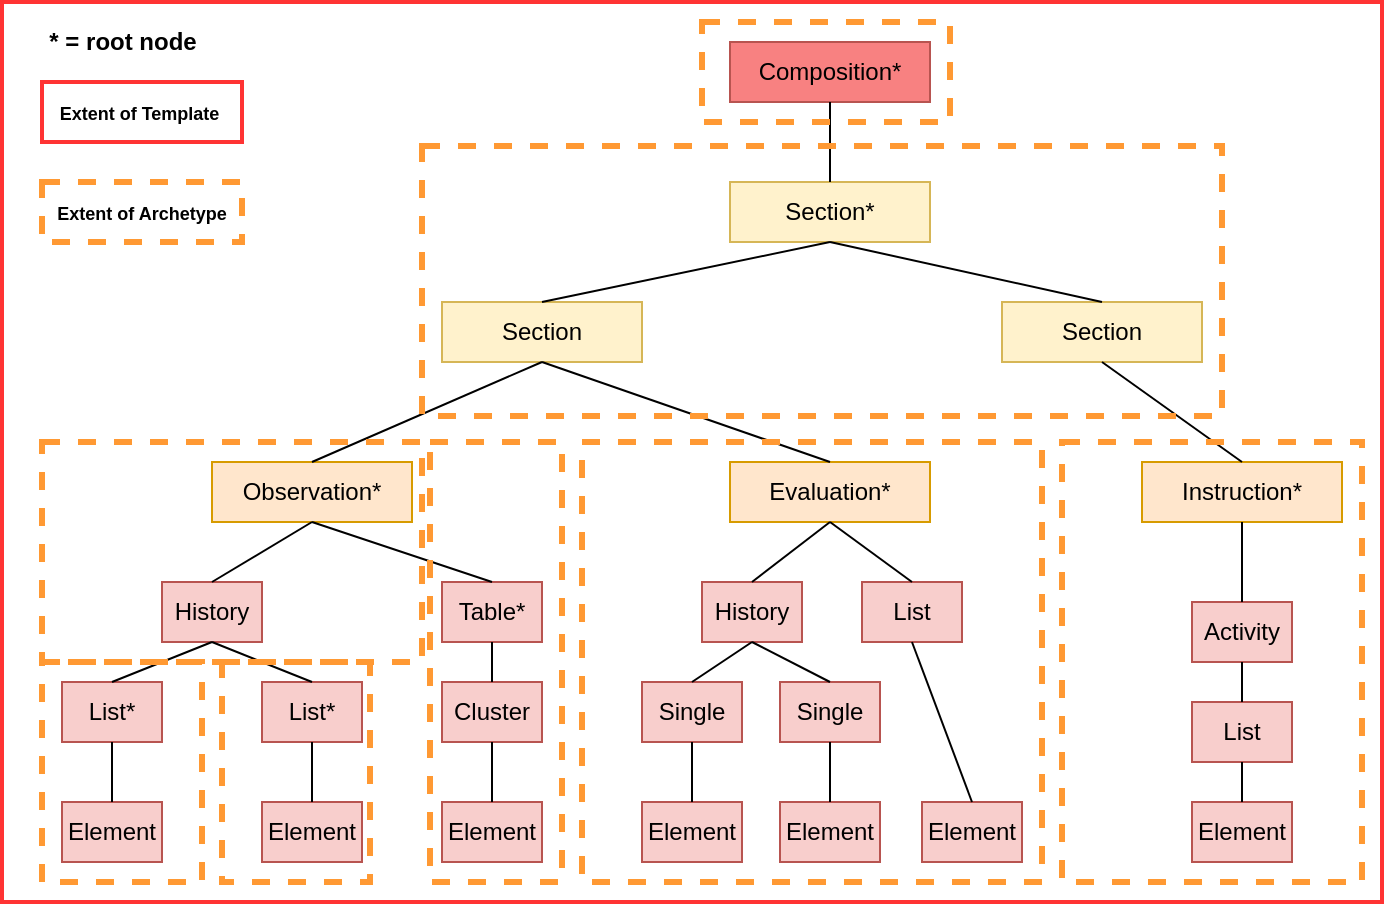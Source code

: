 <mxfile version="14.5.7" type="github">
  <diagram id="IPCBB0qWOUIcppZXgsuR" name="Page-1">
    <mxGraphModel dx="1314" dy="662" grid="1" gridSize="10" guides="1" tooltips="1" connect="1" arrows="1" fold="1" page="1" pageScale="1" pageWidth="827" pageHeight="1169" math="0" shadow="0">
      <root>
        <mxCell id="0" />
        <mxCell id="1" parent="0" />
        <mxCell id="gjU6LSWgoppcO-mj4OVa-59" value="" style="rounded=0;whiteSpace=wrap;html=1;fillColor=none;strokeWidth=2;strokeColor=#FF3333;" vertex="1" parent="1">
          <mxGeometry x="-50" y="680" width="690" height="450" as="geometry" />
        </mxCell>
        <mxCell id="gjU6LSWgoppcO-mj4OVa-3" value="Composition*" style="rounded=0;whiteSpace=wrap;html=1;strokeColor=#b85450;fillColor=#F88181;" vertex="1" parent="1">
          <mxGeometry x="314" y="700" width="100" height="30" as="geometry" />
        </mxCell>
        <mxCell id="gjU6LSWgoppcO-mj4OVa-5" value="Section*" style="rounded=0;whiteSpace=wrap;html=1;fillColor=#fff2cc;strokeColor=#d6b656;" vertex="1" parent="1">
          <mxGeometry x="314" y="770" width="100" height="30" as="geometry" />
        </mxCell>
        <mxCell id="gjU6LSWgoppcO-mj4OVa-6" value="Section" style="rounded=0;whiteSpace=wrap;html=1;fillColor=#fff2cc;strokeColor=#d6b656;" vertex="1" parent="1">
          <mxGeometry x="170" y="830" width="100" height="30" as="geometry" />
        </mxCell>
        <mxCell id="gjU6LSWgoppcO-mj4OVa-7" value="Observation*" style="rounded=0;whiteSpace=wrap;html=1;fillColor=#ffe6cc;strokeColor=#d79b00;" vertex="1" parent="1">
          <mxGeometry x="55" y="910" width="100" height="30" as="geometry" />
        </mxCell>
        <mxCell id="gjU6LSWgoppcO-mj4OVa-8" value="Evaluation*" style="rounded=0;whiteSpace=wrap;html=1;fillColor=#ffe6cc;strokeColor=#d79b00;" vertex="1" parent="1">
          <mxGeometry x="314" y="910" width="100" height="30" as="geometry" />
        </mxCell>
        <mxCell id="gjU6LSWgoppcO-mj4OVa-9" value="Instruction*" style="rounded=0;whiteSpace=wrap;html=1;fillColor=#ffe6cc;strokeColor=#d79b00;" vertex="1" parent="1">
          <mxGeometry x="520" y="910" width="100" height="30" as="geometry" />
        </mxCell>
        <mxCell id="gjU6LSWgoppcO-mj4OVa-10" value="Section" style="rounded=0;whiteSpace=wrap;html=1;fillColor=#fff2cc;strokeColor=#d6b656;" vertex="1" parent="1">
          <mxGeometry x="450" y="830" width="100" height="30" as="geometry" />
        </mxCell>
        <mxCell id="gjU6LSWgoppcO-mj4OVa-11" value="History" style="rounded=0;whiteSpace=wrap;html=1;strokeColor=#b85450;fillColor=#f8cecc;" vertex="1" parent="1">
          <mxGeometry x="30" y="970" width="50" height="30" as="geometry" />
        </mxCell>
        <mxCell id="gjU6LSWgoppcO-mj4OVa-12" value="History" style="rounded=0;whiteSpace=wrap;html=1;fillColor=#f8cecc;strokeColor=#b85450;" vertex="1" parent="1">
          <mxGeometry x="300" y="970" width="50" height="30" as="geometry" />
        </mxCell>
        <mxCell id="gjU6LSWgoppcO-mj4OVa-13" value="List" style="rounded=0;whiteSpace=wrap;html=1;fillColor=#f8cecc;strokeColor=#b85450;" vertex="1" parent="1">
          <mxGeometry x="380" y="970" width="50" height="30" as="geometry" />
        </mxCell>
        <mxCell id="gjU6LSWgoppcO-mj4OVa-14" value="Single" style="rounded=0;whiteSpace=wrap;html=1;fillColor=#f8cecc;strokeColor=#b85450;" vertex="1" parent="1">
          <mxGeometry x="270" y="1020" width="50" height="30" as="geometry" />
        </mxCell>
        <mxCell id="gjU6LSWgoppcO-mj4OVa-15" value="Single" style="rounded=0;whiteSpace=wrap;html=1;fillColor=#f8cecc;strokeColor=#b85450;" vertex="1" parent="1">
          <mxGeometry x="339" y="1020" width="50" height="30" as="geometry" />
        </mxCell>
        <mxCell id="gjU6LSWgoppcO-mj4OVa-16" style="edgeStyle=orthogonalEdgeStyle;rounded=0;orthogonalLoop=1;jettySize=auto;html=1;exitX=0.5;exitY=1;exitDx=0;exitDy=0;fillColor=#f8cecc;strokeColor=#b85450;" edge="1" parent="1" source="gjU6LSWgoppcO-mj4OVa-14" target="gjU6LSWgoppcO-mj4OVa-14">
          <mxGeometry relative="1" as="geometry" />
        </mxCell>
        <mxCell id="gjU6LSWgoppcO-mj4OVa-17" value="Element" style="rounded=0;whiteSpace=wrap;html=1;fillColor=#f8cecc;strokeColor=#b85450;" vertex="1" parent="1">
          <mxGeometry x="270" y="1080" width="50" height="30" as="geometry" />
        </mxCell>
        <mxCell id="gjU6LSWgoppcO-mj4OVa-18" value="Element" style="rounded=0;whiteSpace=wrap;html=1;fillColor=#f8cecc;strokeColor=#b85450;" vertex="1" parent="1">
          <mxGeometry x="339" y="1080" width="50" height="30" as="geometry" />
        </mxCell>
        <mxCell id="gjU6LSWgoppcO-mj4OVa-19" value="Element" style="rounded=0;whiteSpace=wrap;html=1;fillColor=#f8cecc;strokeColor=#b85450;" vertex="1" parent="1">
          <mxGeometry x="410" y="1080" width="50" height="30" as="geometry" />
        </mxCell>
        <mxCell id="gjU6LSWgoppcO-mj4OVa-20" value="Element" style="rounded=0;whiteSpace=wrap;html=1;fillColor=#f8cecc;strokeColor=#b85450;" vertex="1" parent="1">
          <mxGeometry x="545" y="1080" width="50" height="30" as="geometry" />
        </mxCell>
        <mxCell id="gjU6LSWgoppcO-mj4OVa-21" value="List" style="rounded=0;whiteSpace=wrap;html=1;fillColor=#f8cecc;strokeColor=#b85450;" vertex="1" parent="1">
          <mxGeometry x="545" y="1030" width="50" height="30" as="geometry" />
        </mxCell>
        <mxCell id="gjU6LSWgoppcO-mj4OVa-22" value="Activity" style="rounded=0;whiteSpace=wrap;html=1;fillColor=#f8cecc;strokeColor=#b85450;" vertex="1" parent="1">
          <mxGeometry x="545" y="980" width="50" height="30" as="geometry" />
        </mxCell>
        <mxCell id="gjU6LSWgoppcO-mj4OVa-23" value="Table*" style="rounded=0;whiteSpace=wrap;html=1;fillColor=#f8cecc;strokeColor=#b85450;" vertex="1" parent="1">
          <mxGeometry x="170" y="970" width="50" height="30" as="geometry" />
        </mxCell>
        <mxCell id="gjU6LSWgoppcO-mj4OVa-24" value="List*" style="rounded=0;whiteSpace=wrap;html=1;fillColor=#f8cecc;strokeColor=#b85450;" vertex="1" parent="1">
          <mxGeometry x="-20" y="1020" width="50" height="30" as="geometry" />
        </mxCell>
        <mxCell id="gjU6LSWgoppcO-mj4OVa-25" value="List*" style="rounded=0;whiteSpace=wrap;html=1;fillColor=#f8cecc;strokeColor=#b85450;" vertex="1" parent="1">
          <mxGeometry x="80" y="1020" width="50" height="30" as="geometry" />
        </mxCell>
        <mxCell id="gjU6LSWgoppcO-mj4OVa-26" value="Element" style="rounded=0;whiteSpace=wrap;html=1;fillColor=#f8cecc;strokeColor=#b85450;" vertex="1" parent="1">
          <mxGeometry x="-20" y="1080" width="50" height="30" as="geometry" />
        </mxCell>
        <mxCell id="gjU6LSWgoppcO-mj4OVa-27" value="Element" style="rounded=0;whiteSpace=wrap;html=1;fillColor=#f8cecc;strokeColor=#b85450;" vertex="1" parent="1">
          <mxGeometry x="80" y="1080" width="50" height="30" as="geometry" />
        </mxCell>
        <mxCell id="gjU6LSWgoppcO-mj4OVa-29" value="Cluster" style="rounded=0;whiteSpace=wrap;html=1;fillColor=#f8cecc;strokeColor=#b85450;" vertex="1" parent="1">
          <mxGeometry x="170" y="1020" width="50" height="30" as="geometry" />
        </mxCell>
        <mxCell id="gjU6LSWgoppcO-mj4OVa-30" value="Element" style="rounded=0;whiteSpace=wrap;html=1;fillColor=#f8cecc;strokeColor=#b85450;" vertex="1" parent="1">
          <mxGeometry x="170" y="1080" width="50" height="30" as="geometry" />
        </mxCell>
        <mxCell id="gjU6LSWgoppcO-mj4OVa-32" value="" style="endArrow=none;html=1;entryX=0.5;entryY=1;entryDx=0;entryDy=0;exitX=0.5;exitY=0;exitDx=0;exitDy=0;" edge="1" parent="1" source="gjU6LSWgoppcO-mj4OVa-5" target="gjU6LSWgoppcO-mj4OVa-3">
          <mxGeometry width="50" height="50" relative="1" as="geometry">
            <mxPoint x="250" y="970" as="sourcePoint" />
            <mxPoint x="300" y="920" as="targetPoint" />
            <Array as="points" />
          </mxGeometry>
        </mxCell>
        <mxCell id="gjU6LSWgoppcO-mj4OVa-33" value="" style="endArrow=none;html=1;entryX=0.5;entryY=1;entryDx=0;entryDy=0;exitX=0.5;exitY=0;exitDx=0;exitDy=0;" edge="1" parent="1" source="gjU6LSWgoppcO-mj4OVa-6" target="gjU6LSWgoppcO-mj4OVa-5">
          <mxGeometry width="50" height="50" relative="1" as="geometry">
            <mxPoint x="250" y="970" as="sourcePoint" />
            <mxPoint x="300" y="920" as="targetPoint" />
          </mxGeometry>
        </mxCell>
        <mxCell id="gjU6LSWgoppcO-mj4OVa-35" value="" style="endArrow=none;html=1;entryX=0.5;entryY=1;entryDx=0;entryDy=0;exitX=0.5;exitY=0;exitDx=0;exitDy=0;" edge="1" parent="1" source="gjU6LSWgoppcO-mj4OVa-10" target="gjU6LSWgoppcO-mj4OVa-5">
          <mxGeometry width="50" height="50" relative="1" as="geometry">
            <mxPoint x="250" y="970" as="sourcePoint" />
            <mxPoint x="300" y="920" as="targetPoint" />
          </mxGeometry>
        </mxCell>
        <mxCell id="gjU6LSWgoppcO-mj4OVa-36" value="" style="endArrow=none;html=1;entryX=0.5;entryY=1;entryDx=0;entryDy=0;exitX=0.5;exitY=0;exitDx=0;exitDy=0;" edge="1" parent="1" source="gjU6LSWgoppcO-mj4OVa-7" target="gjU6LSWgoppcO-mj4OVa-6">
          <mxGeometry width="50" height="50" relative="1" as="geometry">
            <mxPoint x="250" y="970" as="sourcePoint" />
            <mxPoint x="300" y="920" as="targetPoint" />
          </mxGeometry>
        </mxCell>
        <mxCell id="gjU6LSWgoppcO-mj4OVa-37" value="" style="endArrow=none;html=1;exitX=0.5;exitY=0;exitDx=0;exitDy=0;entryX=0.5;entryY=1;entryDx=0;entryDy=0;" edge="1" parent="1" source="gjU6LSWgoppcO-mj4OVa-11" target="gjU6LSWgoppcO-mj4OVa-7">
          <mxGeometry width="50" height="50" relative="1" as="geometry">
            <mxPoint x="50" y="970" as="sourcePoint" />
            <mxPoint x="100" y="920" as="targetPoint" />
          </mxGeometry>
        </mxCell>
        <mxCell id="gjU6LSWgoppcO-mj4OVa-38" value="" style="endArrow=none;html=1;entryX=0.5;entryY=1;entryDx=0;entryDy=0;exitX=0.5;exitY=0;exitDx=0;exitDy=0;" edge="1" parent="1" source="gjU6LSWgoppcO-mj4OVa-23" target="gjU6LSWgoppcO-mj4OVa-7">
          <mxGeometry width="50" height="50" relative="1" as="geometry">
            <mxPoint x="50" y="970" as="sourcePoint" />
            <mxPoint x="100" y="920" as="targetPoint" />
          </mxGeometry>
        </mxCell>
        <mxCell id="gjU6LSWgoppcO-mj4OVa-39" value="" style="endArrow=none;html=1;entryX=0.5;entryY=1;entryDx=0;entryDy=0;exitX=0.5;exitY=0;exitDx=0;exitDy=0;" edge="1" parent="1" source="gjU6LSWgoppcO-mj4OVa-24" target="gjU6LSWgoppcO-mj4OVa-11">
          <mxGeometry width="50" height="50" relative="1" as="geometry">
            <mxPoint x="50" y="970" as="sourcePoint" />
            <mxPoint x="100" y="920" as="targetPoint" />
          </mxGeometry>
        </mxCell>
        <mxCell id="gjU6LSWgoppcO-mj4OVa-40" value="" style="endArrow=none;html=1;exitX=0.5;exitY=0;exitDx=0;exitDy=0;entryX=0.5;entryY=1;entryDx=0;entryDy=0;" edge="1" parent="1" source="gjU6LSWgoppcO-mj4OVa-26" target="gjU6LSWgoppcO-mj4OVa-24">
          <mxGeometry width="50" height="50" relative="1" as="geometry">
            <mxPoint x="50" y="970" as="sourcePoint" />
            <mxPoint x="100" y="920" as="targetPoint" />
          </mxGeometry>
        </mxCell>
        <mxCell id="gjU6LSWgoppcO-mj4OVa-41" value="" style="endArrow=none;html=1;exitX=0.5;exitY=0;exitDx=0;exitDy=0;entryX=0.5;entryY=1;entryDx=0;entryDy=0;" edge="1" parent="1" source="gjU6LSWgoppcO-mj4OVa-27" target="gjU6LSWgoppcO-mj4OVa-25">
          <mxGeometry width="50" height="50" relative="1" as="geometry">
            <mxPoint x="50" y="970" as="sourcePoint" />
            <mxPoint x="100" y="920" as="targetPoint" />
          </mxGeometry>
        </mxCell>
        <mxCell id="gjU6LSWgoppcO-mj4OVa-42" value="" style="endArrow=none;html=1;entryX=0.5;entryY=1;entryDx=0;entryDy=0;exitX=0.5;exitY=0;exitDx=0;exitDy=0;" edge="1" parent="1" source="gjU6LSWgoppcO-mj4OVa-25" target="gjU6LSWgoppcO-mj4OVa-11">
          <mxGeometry width="50" height="50" relative="1" as="geometry">
            <mxPoint x="50" y="970" as="sourcePoint" />
            <mxPoint x="100" y="920" as="targetPoint" />
          </mxGeometry>
        </mxCell>
        <mxCell id="gjU6LSWgoppcO-mj4OVa-43" value="" style="endArrow=none;html=1;entryX=0.5;entryY=1;entryDx=0;entryDy=0;exitX=0.5;exitY=0;exitDx=0;exitDy=0;" edge="1" parent="1" source="gjU6LSWgoppcO-mj4OVa-29" target="gjU6LSWgoppcO-mj4OVa-23">
          <mxGeometry width="50" height="50" relative="1" as="geometry">
            <mxPoint x="50" y="970" as="sourcePoint" />
            <mxPoint x="100" y="920" as="targetPoint" />
          </mxGeometry>
        </mxCell>
        <mxCell id="gjU6LSWgoppcO-mj4OVa-44" value="" style="endArrow=none;html=1;entryX=0.5;entryY=1;entryDx=0;entryDy=0;exitX=0.5;exitY=0;exitDx=0;exitDy=0;" edge="1" parent="1" source="gjU6LSWgoppcO-mj4OVa-30" target="gjU6LSWgoppcO-mj4OVa-29">
          <mxGeometry width="50" height="50" relative="1" as="geometry">
            <mxPoint x="50" y="970" as="sourcePoint" />
            <mxPoint x="100" y="920" as="targetPoint" />
          </mxGeometry>
        </mxCell>
        <mxCell id="gjU6LSWgoppcO-mj4OVa-45" value="" style="endArrow=none;html=1;entryX=0.5;entryY=1;entryDx=0;entryDy=0;exitX=0.5;exitY=0;exitDx=0;exitDy=0;" edge="1" parent="1" source="gjU6LSWgoppcO-mj4OVa-8" target="gjU6LSWgoppcO-mj4OVa-6">
          <mxGeometry width="50" height="50" relative="1" as="geometry">
            <mxPoint x="410" y="970" as="sourcePoint" />
            <mxPoint x="460" y="920" as="targetPoint" />
          </mxGeometry>
        </mxCell>
        <mxCell id="gjU6LSWgoppcO-mj4OVa-46" value="" style="endArrow=none;html=1;entryX=0.5;entryY=1;entryDx=0;entryDy=0;exitX=0.5;exitY=0;exitDx=0;exitDy=0;" edge="1" parent="1" source="gjU6LSWgoppcO-mj4OVa-12" target="gjU6LSWgoppcO-mj4OVa-8">
          <mxGeometry width="50" height="50" relative="1" as="geometry">
            <mxPoint x="410" y="970" as="sourcePoint" />
            <mxPoint x="460" y="920" as="targetPoint" />
          </mxGeometry>
        </mxCell>
        <mxCell id="gjU6LSWgoppcO-mj4OVa-47" value="" style="endArrow=none;html=1;entryX=0.5;entryY=1;entryDx=0;entryDy=0;exitX=0.5;exitY=0;exitDx=0;exitDy=0;" edge="1" parent="1" source="gjU6LSWgoppcO-mj4OVa-13" target="gjU6LSWgoppcO-mj4OVa-8">
          <mxGeometry width="50" height="50" relative="1" as="geometry">
            <mxPoint x="410" y="970" as="sourcePoint" />
            <mxPoint x="460" y="920" as="targetPoint" />
          </mxGeometry>
        </mxCell>
        <mxCell id="gjU6LSWgoppcO-mj4OVa-48" value="" style="endArrow=none;html=1;entryX=0.5;entryY=1;entryDx=0;entryDy=0;exitX=0.5;exitY=0;exitDx=0;exitDy=0;" edge="1" parent="1" source="gjU6LSWgoppcO-mj4OVa-14" target="gjU6LSWgoppcO-mj4OVa-12">
          <mxGeometry width="50" height="50" relative="1" as="geometry">
            <mxPoint x="410" y="970" as="sourcePoint" />
            <mxPoint x="460" y="920" as="targetPoint" />
          </mxGeometry>
        </mxCell>
        <mxCell id="gjU6LSWgoppcO-mj4OVa-49" value="" style="endArrow=none;html=1;entryX=0.5;entryY=1;entryDx=0;entryDy=0;exitX=0.5;exitY=0;exitDx=0;exitDy=0;" edge="1" parent="1" source="gjU6LSWgoppcO-mj4OVa-15" target="gjU6LSWgoppcO-mj4OVa-12">
          <mxGeometry width="50" height="50" relative="1" as="geometry">
            <mxPoint x="410" y="970" as="sourcePoint" />
            <mxPoint x="460" y="920" as="targetPoint" />
          </mxGeometry>
        </mxCell>
        <mxCell id="gjU6LSWgoppcO-mj4OVa-50" value="" style="endArrow=none;html=1;entryX=0.5;entryY=1;entryDx=0;entryDy=0;exitX=0.5;exitY=0;exitDx=0;exitDy=0;" edge="1" parent="1" source="gjU6LSWgoppcO-mj4OVa-17" target="gjU6LSWgoppcO-mj4OVa-14">
          <mxGeometry width="50" height="50" relative="1" as="geometry">
            <mxPoint x="410" y="970" as="sourcePoint" />
            <mxPoint x="460" y="920" as="targetPoint" />
          </mxGeometry>
        </mxCell>
        <mxCell id="gjU6LSWgoppcO-mj4OVa-51" value="" style="endArrow=none;html=1;entryX=0.5;entryY=1;entryDx=0;entryDy=0;exitX=0.5;exitY=0;exitDx=0;exitDy=0;" edge="1" parent="1" source="gjU6LSWgoppcO-mj4OVa-18" target="gjU6LSWgoppcO-mj4OVa-15">
          <mxGeometry width="50" height="50" relative="1" as="geometry">
            <mxPoint x="410" y="970" as="sourcePoint" />
            <mxPoint x="460" y="920" as="targetPoint" />
          </mxGeometry>
        </mxCell>
        <mxCell id="gjU6LSWgoppcO-mj4OVa-53" value="" style="endArrow=none;html=1;entryX=0.5;entryY=1;entryDx=0;entryDy=0;exitX=0.5;exitY=0;exitDx=0;exitDy=0;" edge="1" parent="1" source="gjU6LSWgoppcO-mj4OVa-19" target="gjU6LSWgoppcO-mj4OVa-13">
          <mxGeometry width="50" height="50" relative="1" as="geometry">
            <mxPoint x="410" y="970" as="sourcePoint" />
            <mxPoint x="460" y="920" as="targetPoint" />
          </mxGeometry>
        </mxCell>
        <mxCell id="gjU6LSWgoppcO-mj4OVa-54" value="" style="endArrow=none;html=1;entryX=0.5;entryY=1;entryDx=0;entryDy=0;exitX=0.5;exitY=0;exitDx=0;exitDy=0;" edge="1" parent="1" source="gjU6LSWgoppcO-mj4OVa-9" target="gjU6LSWgoppcO-mj4OVa-10">
          <mxGeometry width="50" height="50" relative="1" as="geometry">
            <mxPoint x="410" y="970" as="sourcePoint" />
            <mxPoint x="460" y="920" as="targetPoint" />
          </mxGeometry>
        </mxCell>
        <mxCell id="gjU6LSWgoppcO-mj4OVa-55" value="" style="endArrow=none;html=1;entryX=0.5;entryY=1;entryDx=0;entryDy=0;exitX=0.5;exitY=0;exitDx=0;exitDy=0;" edge="1" parent="1" source="gjU6LSWgoppcO-mj4OVa-22" target="gjU6LSWgoppcO-mj4OVa-9">
          <mxGeometry width="50" height="50" relative="1" as="geometry">
            <mxPoint x="410" y="970" as="sourcePoint" />
            <mxPoint x="460" y="920" as="targetPoint" />
          </mxGeometry>
        </mxCell>
        <mxCell id="gjU6LSWgoppcO-mj4OVa-57" value="" style="endArrow=none;html=1;entryX=0.5;entryY=1;entryDx=0;entryDy=0;exitX=0.5;exitY=0;exitDx=0;exitDy=0;" edge="1" parent="1" source="gjU6LSWgoppcO-mj4OVa-21" target="gjU6LSWgoppcO-mj4OVa-22">
          <mxGeometry width="50" height="50" relative="1" as="geometry">
            <mxPoint x="410" y="970" as="sourcePoint" />
            <mxPoint x="460" y="920" as="targetPoint" />
          </mxGeometry>
        </mxCell>
        <mxCell id="gjU6LSWgoppcO-mj4OVa-58" value="" style="endArrow=none;html=1;entryX=0.5;entryY=1;entryDx=0;entryDy=0;exitX=0.5;exitY=0;exitDx=0;exitDy=0;" edge="1" parent="1" source="gjU6LSWgoppcO-mj4OVa-20" target="gjU6LSWgoppcO-mj4OVa-21">
          <mxGeometry width="50" height="50" relative="1" as="geometry">
            <mxPoint x="410" y="970" as="sourcePoint" />
            <mxPoint x="460" y="920" as="targetPoint" />
          </mxGeometry>
        </mxCell>
        <mxCell id="gjU6LSWgoppcO-mj4OVa-60" value="&lt;font style=&quot;font-size: 9px&quot;&gt;&lt;b&gt;Extent of Template&amp;nbsp;&lt;/b&gt;&lt;/font&gt;" style="rounded=0;whiteSpace=wrap;html=1;strokeColor=#FF3333;strokeWidth=2;fillColor=none;glass=1;" vertex="1" parent="1">
          <mxGeometry x="-30" y="720" width="100" height="30" as="geometry" />
        </mxCell>
        <mxCell id="gjU6LSWgoppcO-mj4OVa-61" value="&lt;font style=&quot;font-size: 9px&quot;&gt;&lt;b&gt;Extent of Archetype&lt;/b&gt;&lt;/font&gt;" style="rounded=0;whiteSpace=wrap;html=1;dashed=1;strokeWidth=3;fillColor=none;strokeColor=#FF9933;" vertex="1" parent="1">
          <mxGeometry x="-30" y="770" width="100" height="30" as="geometry" />
        </mxCell>
        <mxCell id="gjU6LSWgoppcO-mj4OVa-62" value="* = root node" style="text;html=1;align=center;verticalAlign=middle;resizable=0;points=[];autosize=1;fontStyle=1" vertex="1" parent="1">
          <mxGeometry x="-35" y="690" width="90" height="20" as="geometry" />
        </mxCell>
        <mxCell id="gjU6LSWgoppcO-mj4OVa-63" value="" style="rounded=0;whiteSpace=wrap;html=1;dashed=1;strokeColor=#FF9933;strokeWidth=3;fillColor=none;" vertex="1" parent="1">
          <mxGeometry x="-30" y="1010" width="80" height="110" as="geometry" />
        </mxCell>
        <mxCell id="gjU6LSWgoppcO-mj4OVa-64" value="" style="rounded=0;whiteSpace=wrap;html=1;dashed=1;strokeColor=#FF9933;strokeWidth=3;fillColor=none;" vertex="1" parent="1">
          <mxGeometry x="60" y="1010" width="74" height="110" as="geometry" />
        </mxCell>
        <mxCell id="gjU6LSWgoppcO-mj4OVa-65" value="" style="rounded=0;whiteSpace=wrap;html=1;dashed=1;strokeColor=#FF9933;strokeWidth=3;fillColor=none;" vertex="1" parent="1">
          <mxGeometry x="-30" y="900" width="190" height="110" as="geometry" />
        </mxCell>
        <mxCell id="gjU6LSWgoppcO-mj4OVa-66" style="edgeStyle=orthogonalEdgeStyle;rounded=0;orthogonalLoop=1;jettySize=auto;html=1;exitX=0.5;exitY=1;exitDx=0;exitDy=0;" edge="1" parent="1" source="gjU6LSWgoppcO-mj4OVa-64" target="gjU6LSWgoppcO-mj4OVa-64">
          <mxGeometry relative="1" as="geometry" />
        </mxCell>
        <mxCell id="gjU6LSWgoppcO-mj4OVa-68" value="" style="rounded=0;whiteSpace=wrap;html=1;dashed=1;strokeColor=#FF9933;strokeWidth=3;fillColor=none;" vertex="1" parent="1">
          <mxGeometry x="164" y="900" width="66" height="220" as="geometry" />
        </mxCell>
        <mxCell id="gjU6LSWgoppcO-mj4OVa-69" value="" style="rounded=0;whiteSpace=wrap;html=1;dashed=1;strokeColor=#FF9933;strokeWidth=3;fillColor=none;" vertex="1" parent="1">
          <mxGeometry x="240" y="900" width="230" height="220" as="geometry" />
        </mxCell>
        <mxCell id="gjU6LSWgoppcO-mj4OVa-70" value="" style="rounded=0;whiteSpace=wrap;html=1;dashed=1;strokeColor=#FF9933;strokeWidth=3;fillColor=none;" vertex="1" parent="1">
          <mxGeometry x="480" y="900" width="150" height="220" as="geometry" />
        </mxCell>
        <mxCell id="gjU6LSWgoppcO-mj4OVa-71" value="" style="rounded=0;whiteSpace=wrap;html=1;dashed=1;strokeColor=#FF9933;strokeWidth=3;fillColor=none;" vertex="1" parent="1">
          <mxGeometry x="160" y="752" width="400" height="135" as="geometry" />
        </mxCell>
        <mxCell id="gjU6LSWgoppcO-mj4OVa-72" value="" style="rounded=0;whiteSpace=wrap;html=1;dashed=1;strokeColor=#FF9933;strokeWidth=3;fillColor=none;" vertex="1" parent="1">
          <mxGeometry x="300" y="690" width="124" height="50" as="geometry" />
        </mxCell>
      </root>
    </mxGraphModel>
  </diagram>
</mxfile>
